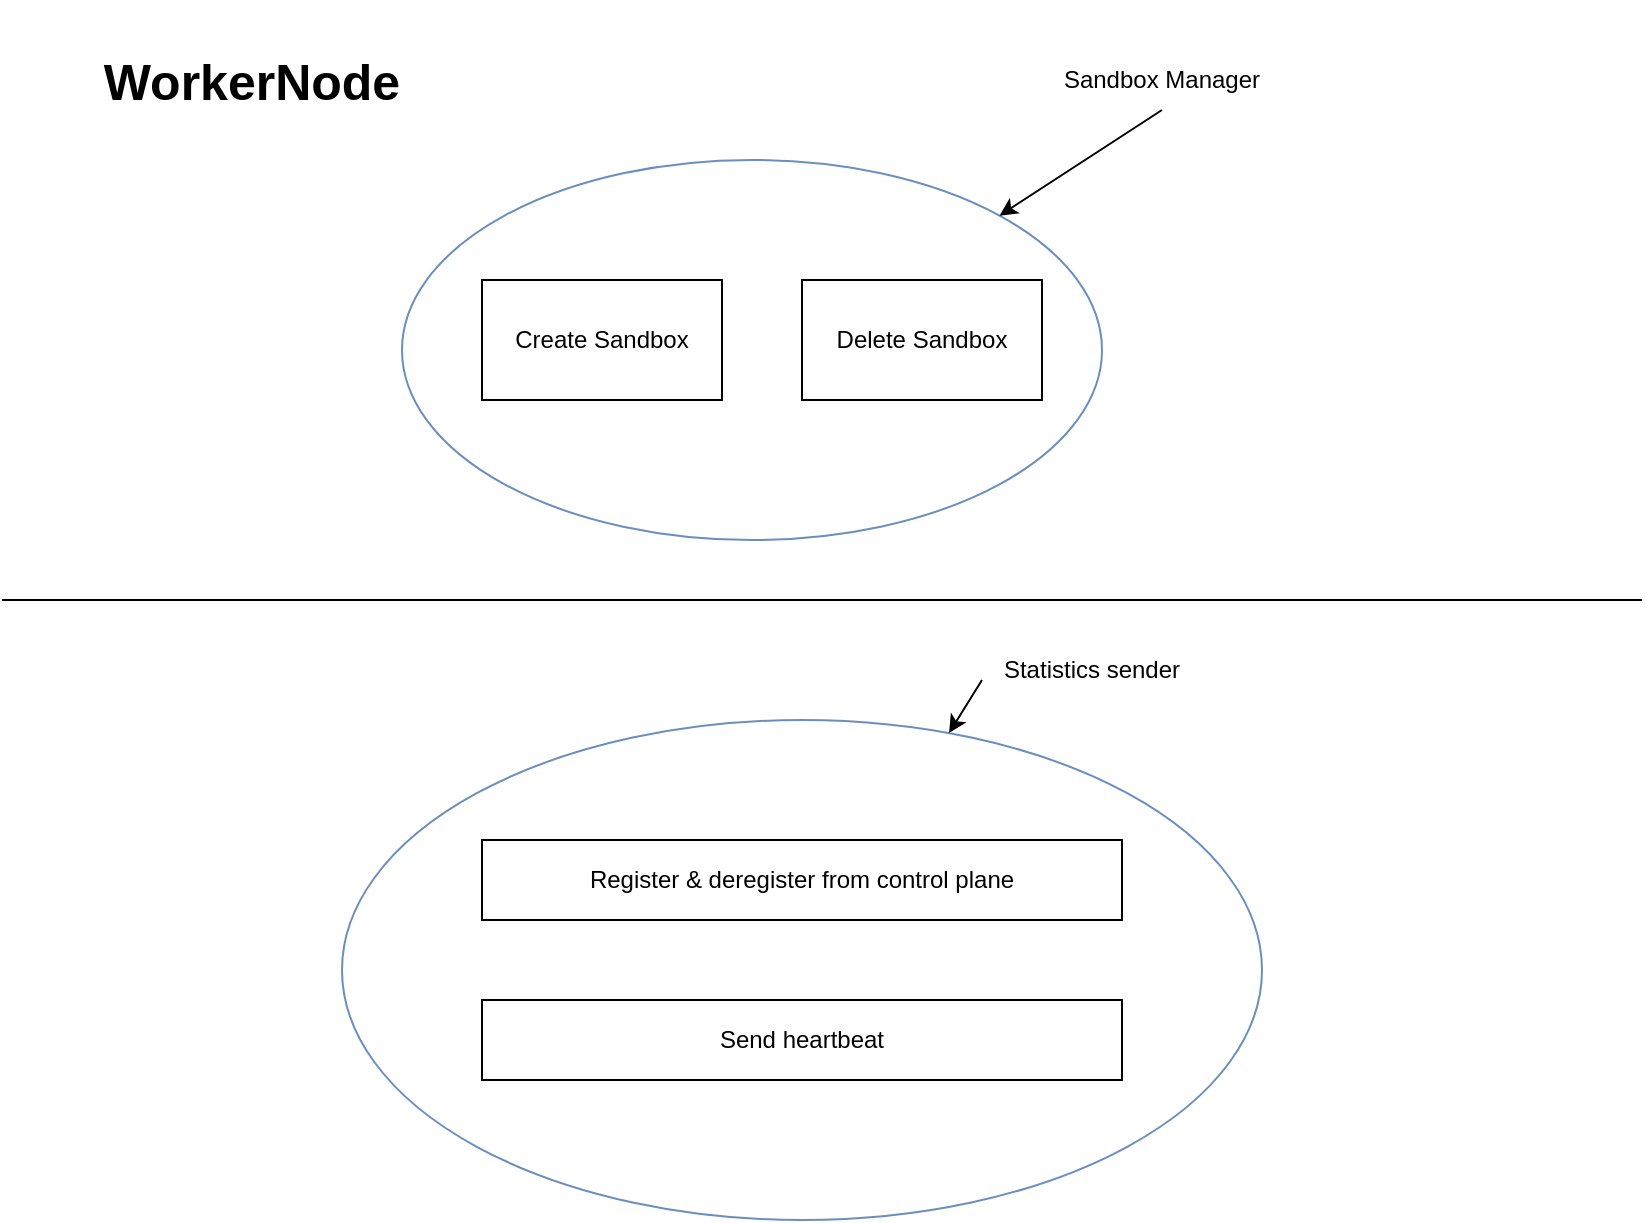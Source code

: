 <mxfile version="21.6.6" type="device" pages="5">
  <diagram name="WorkerNode" id="hOtEskjacU25Gmp-y13C">
    <mxGraphModel dx="1728" dy="960" grid="1" gridSize="10" guides="1" tooltips="1" connect="1" arrows="1" fold="1" page="1" pageScale="1" pageWidth="827" pageHeight="1169" math="0" shadow="0">
      <root>
        <mxCell id="0" />
        <mxCell id="1" parent="0" />
        <mxCell id="bLQYXgOYp-PBegCkJBeu-1" value="&lt;div style=&quot;font-size: 25px;&quot;&gt;&lt;font style=&quot;font-size: 25px;&quot;&gt;&lt;b&gt;WorkerNode&lt;/b&gt;&lt;/font&gt;&lt;/div&gt;" style="text;html=1;strokeColor=none;fillColor=none;align=center;verticalAlign=middle;whiteSpace=wrap;rounded=0;" parent="1" vertex="1">
          <mxGeometry x="30" y="20" width="190" height="80" as="geometry" />
        </mxCell>
        <mxCell id="bLQYXgOYp-PBegCkJBeu-2" value="Create Sandbox" style="rounded=0;whiteSpace=wrap;html=1;" parent="1" vertex="1">
          <mxGeometry x="240" y="160" width="120" height="60" as="geometry" />
        </mxCell>
        <mxCell id="bLQYXgOYp-PBegCkJBeu-3" value="&lt;div&gt;Delete Sandbox&lt;/div&gt;" style="rounded=0;whiteSpace=wrap;html=1;" parent="1" vertex="1">
          <mxGeometry x="400" y="160" width="120" height="60" as="geometry" />
        </mxCell>
        <mxCell id="bLQYXgOYp-PBegCkJBeu-5" value="" style="ellipse;whiteSpace=wrap;html=1;fillColor=none;strokeColor=#6c8ebf;" parent="1" vertex="1">
          <mxGeometry x="200" y="100" width="350" height="190" as="geometry" />
        </mxCell>
        <mxCell id="bLQYXgOYp-PBegCkJBeu-7" value="Sandbox Manager" style="text;html=1;strokeColor=none;fillColor=none;align=center;verticalAlign=middle;whiteSpace=wrap;rounded=0;" parent="1" vertex="1">
          <mxGeometry x="490" y="45" width="180" height="30" as="geometry" />
        </mxCell>
        <mxCell id="bLQYXgOYp-PBegCkJBeu-8" value="Register &amp;amp; deregister from control plane" style="rounded=0;whiteSpace=wrap;html=1;" parent="1" vertex="1">
          <mxGeometry x="240" y="440" width="320" height="40" as="geometry" />
        </mxCell>
        <mxCell id="bLQYXgOYp-PBegCkJBeu-9" value="Send heartbeat" style="rounded=0;whiteSpace=wrap;html=1;" parent="1" vertex="1">
          <mxGeometry x="240" y="520" width="320" height="40" as="geometry" />
        </mxCell>
        <mxCell id="bLQYXgOYp-PBegCkJBeu-10" value="" style="ellipse;whiteSpace=wrap;html=1;strokeColor=#6c8ebf;fillColor=none;gradientColor=none;" parent="1" vertex="1">
          <mxGeometry x="170" y="380" width="460" height="250" as="geometry" />
        </mxCell>
        <mxCell id="bLQYXgOYp-PBegCkJBeu-11" value="" style="endArrow=classic;html=1;rounded=0;" parent="1" target="bLQYXgOYp-PBegCkJBeu-10" edge="1">
          <mxGeometry width="50" height="50" relative="1" as="geometry">
            <mxPoint x="490" y="360" as="sourcePoint" />
            <mxPoint x="520" y="330" as="targetPoint" />
          </mxGeometry>
        </mxCell>
        <mxCell id="bLQYXgOYp-PBegCkJBeu-13" value="Statistics sender" style="text;html=1;strokeColor=none;fillColor=none;align=center;verticalAlign=middle;whiteSpace=wrap;rounded=0;" parent="1" vertex="1">
          <mxGeometry x="400" y="340" width="290" height="30" as="geometry" />
        </mxCell>
        <mxCell id="bLQYXgOYp-PBegCkJBeu-14" value="" style="endArrow=none;html=1;rounded=0;" parent="1" edge="1">
          <mxGeometry width="50" height="50" relative="1" as="geometry">
            <mxPoint y="320" as="sourcePoint" />
            <mxPoint x="820" y="320" as="targetPoint" />
          </mxGeometry>
        </mxCell>
        <mxCell id="auvDH3K2jWbvEP3YvkTw-2" value="" style="endArrow=classic;html=1;rounded=0;exitX=0.5;exitY=1;exitDx=0;exitDy=0;entryX=1;entryY=0;entryDx=0;entryDy=0;" edge="1" parent="1" source="bLQYXgOYp-PBegCkJBeu-7" target="bLQYXgOYp-PBegCkJBeu-5">
          <mxGeometry width="50" height="50" relative="1" as="geometry">
            <mxPoint x="620" y="220" as="sourcePoint" />
            <mxPoint x="670" y="170" as="targetPoint" />
          </mxGeometry>
        </mxCell>
      </root>
    </mxGraphModel>
  </diagram>
  <diagram id="kEuVsCn2cPKiaRDfqeCg" name="Dataplane">
    <mxGraphModel dx="2555" dy="960" grid="1" gridSize="10" guides="1" tooltips="1" connect="1" arrows="1" fold="1" page="1" pageScale="1" pageWidth="827" pageHeight="1169" math="0" shadow="0">
      <root>
        <mxCell id="0" />
        <mxCell id="1" parent="0" />
        <mxCell id="hC72rucYeZtQ6rXfPL_P-1" value="&lt;div style=&quot;font-size: 25px;&quot;&gt;&lt;font style=&quot;font-size: 25px;&quot;&gt;&lt;b&gt;Dataplane&lt;/b&gt;&lt;/font&gt;&lt;/div&gt;" style="text;html=1;strokeColor=none;fillColor=none;align=center;verticalAlign=middle;whiteSpace=wrap;rounded=0;" parent="1" vertex="1">
          <mxGeometry x="-810" y="20" width="190" height="80" as="geometry" />
        </mxCell>
        <mxCell id="hC72rucYeZtQ6rXfPL_P-2" value="invocation handler" style="rounded=0;whiteSpace=wrap;html=1;" parent="1" vertex="1">
          <mxGeometry x="-480" y="280" width="440" height="80" as="geometry" />
        </mxCell>
        <mxCell id="hC72rucYeZtQ6rXfPL_P-3" value="Deployement manager" style="rounded=0;whiteSpace=wrap;html=1;" parent="1" vertex="1">
          <mxGeometry x="-800" y="280" width="240" height="80" as="geometry" />
        </mxCell>
        <mxCell id="EO_XfJPsS28l_vu1Uft2-13" value="" style="edgeStyle=orthogonalEdgeStyle;rounded=0;orthogonalLoop=1;jettySize=auto;html=1;" parent="1" source="EO_XfJPsS28l_vu1Uft2-9" target="EO_XfJPsS28l_vu1Uft2-10" edge="1">
          <mxGeometry relative="1" as="geometry" />
        </mxCell>
        <mxCell id="EO_XfJPsS28l_vu1Uft2-9" value="GetDeployements" style="rounded=0;whiteSpace=wrap;html=1;" parent="1" vertex="1">
          <mxGeometry x="-480" y="400" width="120" height="40" as="geometry" />
        </mxCell>
        <mxCell id="EO_XfJPsS28l_vu1Uft2-10" value="TryWarmStart" style="rounded=0;whiteSpace=wrap;html=1;" parent="1" vertex="1">
          <mxGeometry x="-317" y="400" width="120" height="40" as="geometry" />
        </mxCell>
        <mxCell id="EO_XfJPsS28l_vu1Uft2-11" value="LoadBalancing" style="rounded=0;whiteSpace=wrap;html=1;" parent="1" vertex="1">
          <mxGeometry x="-160" y="400" width="120" height="40" as="geometry" />
        </mxCell>
        <mxCell id="EO_XfJPsS28l_vu1Uft2-16" value="" style="endArrow=classic;html=1;rounded=0;exitX=0.5;exitY=1;exitDx=0;exitDy=0;entryX=0.25;entryY=0;entryDx=0;entryDy=0;" parent="1" source="EO_XfJPsS28l_vu1Uft2-21" target="EO_XfJPsS28l_vu1Uft2-19" edge="1">
          <mxGeometry width="50" height="50" relative="1" as="geometry">
            <mxPoint x="-690" y="370" as="sourcePoint" />
            <mxPoint x="-720" y="480" as="targetPoint" />
          </mxGeometry>
        </mxCell>
        <mxCell id="EO_XfJPsS28l_vu1Uft2-17" value="" style="endArrow=classic;html=1;rounded=0;entryX=0.75;entryY=0;entryDx=0;entryDy=0;exitX=0.5;exitY=1;exitDx=0;exitDy=0;" parent="1" target="EO_XfJPsS28l_vu1Uft2-19" edge="1" source="EO_XfJPsS28l_vu1Uft2-20">
          <mxGeometry width="50" height="50" relative="1" as="geometry">
            <mxPoint x="-260" y="390" as="sourcePoint" />
            <mxPoint x="-640" y="480" as="targetPoint" />
          </mxGeometry>
        </mxCell>
        <mxCell id="EO_XfJPsS28l_vu1Uft2-19" value="Deployements" style="rounded=1;whiteSpace=wrap;html=1;" parent="1" vertex="1">
          <mxGeometry x="-750" y="570" width="303" height="60" as="geometry" />
        </mxCell>
        <mxCell id="EO_XfJPsS28l_vu1Uft2-22" value="&lt;div&gt;&lt;span style=&quot;background-color: rgb(115, 210, 22);&quot;&gt;Autoscaler&lt;/span&gt;&lt;/div&gt;&lt;div&gt;&lt;span style=&quot;background-color: rgb(115, 210, 22);&quot;&gt;lock&lt;br&gt;&lt;/span&gt;&lt;/div&gt;" style="text;html=1;strokeColor=none;fillColor=none;align=center;verticalAlign=middle;whiteSpace=wrap;rounded=0;" parent="1" vertex="1">
          <mxGeometry x="-330" y="500" width="60" height="30" as="geometry" />
        </mxCell>
        <mxCell id="EO_XfJPsS28l_vu1Uft2-23" value="" style="endArrow=classic;html=1;rounded=0;exitX=0.5;exitY=1;exitDx=0;exitDy=0;entryX=0.5;entryY=0;entryDx=0;entryDy=0;" parent="1" source="EO_XfJPsS28l_vu1Uft2-10" target="EO_XfJPsS28l_vu1Uft2-22" edge="1">
          <mxGeometry width="50" height="50" relative="1" as="geometry">
            <mxPoint x="-50" y="490" as="sourcePoint" />
            <mxPoint y="440" as="targetPoint" />
          </mxGeometry>
        </mxCell>
        <mxCell id="EO_XfJPsS28l_vu1Uft2-24" value="" style="endArrow=classic;html=1;rounded=0;exitX=0.5;exitY=1;exitDx=0;exitDy=0;entryX=0.5;entryY=0;entryDx=0;entryDy=0;" parent="1" source="EO_XfJPsS28l_vu1Uft2-11" edge="1" target="EO_XfJPsS28l_vu1Uft2-25">
          <mxGeometry width="50" height="50" relative="1" as="geometry">
            <mxPoint x="150" y="520" as="sourcePoint" />
            <mxPoint x="120" y="500" as="targetPoint" />
          </mxGeometry>
        </mxCell>
        <mxCell id="EO_XfJPsS28l_vu1Uft2-25" value="Loadbalancing metadata (atomic operations)" style="text;html=1;strokeColor=none;fillColor=none;align=center;verticalAlign=middle;whiteSpace=wrap;rounded=0;" parent="1" vertex="1">
          <mxGeometry x="-230" y="520" width="220" height="30" as="geometry" />
        </mxCell>
        <mxCell id="HQu9sVfGSJuP-hxCgcM3-1" value="data plane api" style="rounded=0;whiteSpace=wrap;html=1;" parent="1" vertex="1">
          <mxGeometry x="-800" y="160" width="240" height="80" as="geometry" />
        </mxCell>
        <mxCell id="HQu9sVfGSJuP-hxCgcM3-2" value="" style="endArrow=classic;html=1;rounded=0;entryX=0.5;entryY=0;entryDx=0;entryDy=0;exitX=0.5;exitY=1;exitDx=0;exitDy=0;" parent="1" source="HQu9sVfGSJuP-hxCgcM3-1" target="hC72rucYeZtQ6rXfPL_P-3" edge="1">
          <mxGeometry width="50" height="50" relative="1" as="geometry">
            <mxPoint x="-490" y="140" as="sourcePoint" />
            <mxPoint x="-440" y="90" as="targetPoint" />
          </mxGeometry>
        </mxCell>
        <mxCell id="vmF4FLGQviL7SvWXdkiU-1" value="" style="endArrow=classic;html=1;rounded=0;exitX=1;exitY=0.5;exitDx=0;exitDy=0;entryX=0;entryY=0.5;entryDx=0;entryDy=0;" edge="1" parent="1" source="EO_XfJPsS28l_vu1Uft2-10" target="EO_XfJPsS28l_vu1Uft2-11">
          <mxGeometry width="50" height="50" relative="1" as="geometry">
            <mxPoint x="-650" y="570" as="sourcePoint" />
            <mxPoint x="-600" y="520" as="targetPoint" />
          </mxGeometry>
        </mxCell>
        <mxCell id="vmF4FLGQviL7SvWXdkiU-2" value="" style="endArrow=classic;html=1;rounded=0;exitX=0.5;exitY=1;exitDx=0;exitDy=0;entryX=0.5;entryY=0;entryDx=0;entryDy=0;" edge="1" parent="1" source="hC72rucYeZtQ6rXfPL_P-3" target="EO_XfJPsS28l_vu1Uft2-21">
          <mxGeometry width="50" height="50" relative="1" as="geometry">
            <mxPoint x="-680" y="360" as="sourcePoint" />
            <mxPoint x="-707" y="560" as="targetPoint" />
          </mxGeometry>
        </mxCell>
        <mxCell id="EO_XfJPsS28l_vu1Uft2-21" value="Lock" style="text;html=1;strokeColor=none;fillColor=none;align=center;verticalAlign=middle;whiteSpace=wrap;rounded=0;" parent="1" vertex="1">
          <mxGeometry x="-783" y="430" width="190" height="30" as="geometry" />
        </mxCell>
        <mxCell id="vmF4FLGQviL7SvWXdkiU-3" value="" style="endArrow=classic;html=1;rounded=0;entryX=0.75;entryY=0;entryDx=0;entryDy=0;exitX=0.5;exitY=1;exitDx=0;exitDy=0;" edge="1" parent="1" source="EO_XfJPsS28l_vu1Uft2-9" target="EO_XfJPsS28l_vu1Uft2-20">
          <mxGeometry width="50" height="50" relative="1" as="geometry">
            <mxPoint x="-420" y="440" as="sourcePoint" />
            <mxPoint x="-556" y="560" as="targetPoint" />
          </mxGeometry>
        </mxCell>
        <mxCell id="EO_XfJPsS28l_vu1Uft2-20" value="RLock" style="text;html=1;strokeColor=none;fillColor=none;align=center;verticalAlign=middle;whiteSpace=wrap;rounded=0;" parent="1" vertex="1">
          <mxGeometry x="-530" y="480" width="60" height="30" as="geometry" />
        </mxCell>
      </root>
    </mxGraphModel>
  </diagram>
  <diagram id="ChdK6pAuYx149r6sMN1J" name="High level">
    <mxGraphModel dx="2074" dy="1152" grid="1" gridSize="10" guides="1" tooltips="1" connect="1" arrows="1" fold="1" page="1" pageScale="1" pageWidth="827" pageHeight="1169" math="0" shadow="0">
      <root>
        <mxCell id="0" />
        <mxCell id="1" parent="0" />
        <mxCell id="-aZrOWbSxA4OgMvPQlEX-1" value="Control plane" style="rounded=0;whiteSpace=wrap;html=1;" parent="1" vertex="1">
          <mxGeometry x="80" y="410" width="640" height="190" as="geometry" />
        </mxCell>
        <mxCell id="-aZrOWbSxA4OgMvPQlEX-2" value="Sandbox manager" style="rounded=0;whiteSpace=wrap;html=1;" parent="1" vertex="1">
          <mxGeometry x="80" y="720" width="240" height="120" as="geometry" />
        </mxCell>
        <mxCell id="-aZrOWbSxA4OgMvPQlEX-3" value="Deployement manager" style="rounded=0;whiteSpace=wrap;html=1;" parent="1" vertex="1">
          <mxGeometry x="400" y="720" width="320" height="120" as="geometry" />
        </mxCell>
        <mxCell id="23lti-6Q2l-i_oXCH3nt-1" value="Metrics sender" style="rounded=0;whiteSpace=wrap;html=1;" parent="1" vertex="1">
          <mxGeometry x="40" y="160" width="280" height="160" as="geometry" />
        </mxCell>
        <mxCell id="MynsjV701pgy2_zWcqJs-1" value="" style="endArrow=classic;html=1;rounded=0;entryX=0.359;entryY=0;entryDx=0;entryDy=0;entryPerimeter=0;exitX=0.5;exitY=1;exitDx=0;exitDy=0;" parent="1" source="MynsjV701pgy2_zWcqJs-2" target="-aZrOWbSxA4OgMvPQlEX-1" edge="1">
          <mxGeometry width="50" height="50" relative="1" as="geometry">
            <mxPoint x="220" y="270" as="sourcePoint" />
            <mxPoint x="270" y="230" as="targetPoint" />
          </mxGeometry>
        </mxCell>
        <mxCell id="MynsjV701pgy2_zWcqJs-3" value="" style="endArrow=classic;html=1;rounded=0;exitX=0.5;exitY=1;exitDx=0;exitDy=0;entryX=0.483;entryY=-0.05;entryDx=0;entryDy=0;entryPerimeter=0;" parent="1" source="MynsjV701pgy2_zWcqJs-4" target="-aZrOWbSxA4OgMvPQlEX-2" edge="1">
          <mxGeometry width="50" height="50" relative="1" as="geometry">
            <mxPoint x="310" y="690" as="sourcePoint" />
            <mxPoint x="360" y="640" as="targetPoint" />
          </mxGeometry>
        </mxCell>
        <mxCell id="MynsjV701pgy2_zWcqJs-5" value="" style="endArrow=classic;html=1;rounded=0;exitX=0.298;exitY=1.005;exitDx=0;exitDy=0;exitPerimeter=0;entryX=0.665;entryY=0.056;entryDx=0;entryDy=0;entryPerimeter=0;" parent="1" source="-aZrOWbSxA4OgMvPQlEX-1" target="MynsjV701pgy2_zWcqJs-4" edge="1">
          <mxGeometry width="50" height="50" relative="1" as="geometry">
            <mxPoint x="271" y="601" as="sourcePoint" />
            <mxPoint x="196" y="714" as="targetPoint" />
          </mxGeometry>
        </mxCell>
        <mxCell id="MynsjV701pgy2_zWcqJs-4" value="Create / delete sanboxes" style="text;html=1;strokeColor=none;fillColor=none;align=center;verticalAlign=middle;whiteSpace=wrap;rounded=0;" parent="1" vertex="1">
          <mxGeometry x="90" y="660" width="250" height="30" as="geometry" />
        </mxCell>
        <mxCell id="MynsjV701pgy2_zWcqJs-6" value="" style="endArrow=classic;html=1;rounded=0;entryX=0.359;entryY=0;entryDx=0;entryDy=0;entryPerimeter=0;exitX=0.5;exitY=1;exitDx=0;exitDy=0;" parent="1" source="23lti-6Q2l-i_oXCH3nt-1" target="MynsjV701pgy2_zWcqJs-2" edge="1">
          <mxGeometry width="50" height="50" relative="1" as="geometry">
            <mxPoint x="220" y="280" as="sourcePoint" />
            <mxPoint x="310" y="410" as="targetPoint" />
          </mxGeometry>
        </mxCell>
        <mxCell id="MynsjV701pgy2_zWcqJs-2" value="Send metrics to autoscaler" style="text;html=1;strokeColor=none;fillColor=none;align=center;verticalAlign=middle;whiteSpace=wrap;rounded=0;" parent="1" vertex="1">
          <mxGeometry x="130" y="350" width="170" height="30" as="geometry" />
        </mxCell>
        <mxCell id="MynsjV701pgy2_zWcqJs-8" value="" style="endArrow=classic;html=1;rounded=0;exitX=0.5;exitY=1;exitDx=0;exitDy=0;entryX=0.5;entryY=0;entryDx=0;entryDy=0;" parent="1" source="MynsjV701pgy2_zWcqJs-7" edge="1">
          <mxGeometry width="50" height="50" relative="1" as="geometry">
            <mxPoint x="556.16" y="600.95" as="sourcePoint" />
            <mxPoint x="563.84" y="720" as="targetPoint" />
          </mxGeometry>
        </mxCell>
        <mxCell id="MynsjV701pgy2_zWcqJs-9" value="" style="endArrow=classic;html=1;rounded=0;exitX=0.738;exitY=1.005;exitDx=0;exitDy=0;exitPerimeter=0;entryX=0.5;entryY=0;entryDx=0;entryDy=0;" parent="1" target="MynsjV701pgy2_zWcqJs-7" edge="1">
          <mxGeometry width="50" height="50" relative="1" as="geometry">
            <mxPoint x="556.16" y="600.95" as="sourcePoint" />
            <mxPoint x="563.84" y="720" as="targetPoint" />
          </mxGeometry>
        </mxCell>
        <mxCell id="MynsjV701pgy2_zWcqJs-7" value="Update endpoints" style="text;html=1;strokeColor=none;fillColor=none;align=center;verticalAlign=middle;whiteSpace=wrap;rounded=0;" parent="1" vertex="1">
          <mxGeometry x="470" y="640" width="180" height="30" as="geometry" />
        </mxCell>
        <mxCell id="MynsjV701pgy2_zWcqJs-10" value="Node heartbeats" style="rounded=0;whiteSpace=wrap;html=1;" parent="1" vertex="1">
          <mxGeometry x="400" y="120" width="320" height="160" as="geometry" />
        </mxCell>
        <mxCell id="MynsjV701pgy2_zWcqJs-11" value="" style="endArrow=classic;html=1;rounded=0;exitX=0.5;exitY=1;exitDx=0;exitDy=0;entryX=0.75;entryY=0;entryDx=0;entryDy=0;" parent="1" source="MynsjV701pgy2_zWcqJs-12" target="-aZrOWbSxA4OgMvPQlEX-1" edge="1">
          <mxGeometry width="50" height="50" relative="1" as="geometry">
            <mxPoint x="530" y="350" as="sourcePoint" />
            <mxPoint x="580" y="300" as="targetPoint" />
          </mxGeometry>
        </mxCell>
        <mxCell id="MynsjV701pgy2_zWcqJs-13" value="" style="endArrow=classic;html=1;rounded=0;exitX=0.5;exitY=1;exitDx=0;exitDy=0;entryX=0.5;entryY=0;entryDx=0;entryDy=0;" parent="1" source="MynsjV701pgy2_zWcqJs-10" target="MynsjV701pgy2_zWcqJs-12" edge="1">
          <mxGeometry width="50" height="50" relative="1" as="geometry">
            <mxPoint x="560" y="280" as="sourcePoint" />
            <mxPoint x="560" y="410" as="targetPoint" />
          </mxGeometry>
        </mxCell>
        <mxCell id="MynsjV701pgy2_zWcqJs-12" value="Send current state of the workers" style="text;html=1;strokeColor=none;fillColor=none;align=center;verticalAlign=middle;whiteSpace=wrap;rounded=0;" parent="1" vertex="1">
          <mxGeometry x="430" y="320" width="300" height="30" as="geometry" />
        </mxCell>
        <mxCell id="MynsjV701pgy2_zWcqJs-14" value="&lt;b&gt;&lt;font style=&quot;font-size: 25px;&quot;&gt;High level overview&lt;br&gt;&lt;/font&gt;&lt;/b&gt;" style="text;html=1;strokeColor=none;fillColor=none;align=center;verticalAlign=middle;whiteSpace=wrap;rounded=0;" parent="1" vertex="1">
          <mxGeometry x="250" y="50" width="540" height="30" as="geometry" />
        </mxCell>
        <mxCell id="g9HeTelwMmmKcaWrawnO-1" value="Invocations" style="rounded=0;whiteSpace=wrap;html=1;" parent="1" vertex="1">
          <mxGeometry x="40" y="40" width="200" height="80" as="geometry" />
        </mxCell>
        <mxCell id="g9HeTelwMmmKcaWrawnO-2" value="" style="endArrow=classic;html=1;rounded=0;exitX=0.5;exitY=1;exitDx=0;exitDy=0;entryX=0.5;entryY=0;entryDx=0;entryDy=0;" parent="1" source="g9HeTelwMmmKcaWrawnO-1" target="23lti-6Q2l-i_oXCH3nt-1" edge="1">
          <mxGeometry width="50" height="50" relative="1" as="geometry">
            <mxPoint x="210" y="230" as="sourcePoint" />
            <mxPoint x="260" y="180" as="targetPoint" />
          </mxGeometry>
        </mxCell>
      </root>
    </mxGraphModel>
  </diagram>
  <diagram id="ocC1vftzScWtnXiyj32g" name="Control plane">
    <mxGraphModel dx="2440" dy="1355" grid="1" gridSize="10" guides="1" tooltips="1" connect="1" arrows="1" fold="1" page="1" pageScale="1" pageWidth="827" pageHeight="1169" math="0" shadow="0">
      <root>
        <mxCell id="0" />
        <mxCell id="1" parent="0" />
        <mxCell id="dSYGXadNcElHgzgRqdPm-1" value="&lt;b style=&quot;font-size: 25px;&quot;&gt;Control plane API - view locks &amp;amp; persistence&lt;br&gt;&lt;/b&gt;" style="text;html=1;strokeColor=none;fillColor=none;align=center;verticalAlign=middle;whiteSpace=wrap;rounded=0;" parent="1" vertex="1">
          <mxGeometry x="270" y="10" width="550" height="80" as="geometry" />
        </mxCell>
        <mxCell id="dSYGXadNcElHgzgRqdPm-3" value="Check old nodes" style="rounded=0;whiteSpace=wrap;html=1;" parent="1" vertex="1">
          <mxGeometry x="353.5" y="160" width="120" height="80" as="geometry" />
        </mxCell>
        <mxCell id="dSYGXadNcElHgzgRqdPm-4" value="Node info storage" style="text;html=1;strokeColor=none;fillColor=none;align=center;verticalAlign=middle;whiteSpace=wrap;rounded=0;" parent="1" vertex="1">
          <mxGeometry x="290" y="570" width="100" height="30" as="geometry" />
        </mxCell>
        <mxCell id="dSYGXadNcElHgzgRqdPm-5" value="" style="endArrow=classic;html=1;rounded=0;exitX=0.5;exitY=1;exitDx=0;exitDy=0;entryX=0.853;entryY=-0.139;entryDx=0;entryDy=0;entryPerimeter=0;" parent="1" source="dSYGXadNcElHgzgRqdPm-3" target="dSYGXadNcElHgzgRqdPm-4" edge="1">
          <mxGeometry width="50" height="50" relative="1" as="geometry">
            <mxPoint x="215" y="630" as="sourcePoint" />
            <mxPoint x="265" y="580" as="targetPoint" />
          </mxGeometry>
        </mxCell>
        <mxCell id="8Tyf9sHWA1juJZAN9fx_-1" value="Metrics recieve (from dataplane)" style="rounded=0;whiteSpace=wrap;html=1;" parent="1" vertex="1">
          <mxGeometry x="520" y="960" width="240" height="60" as="geometry" />
        </mxCell>
        <mxCell id="8Tyf9sHWA1juJZAN9fx_-3" value="&lt;div&gt;&lt;span style=&quot;background-color: rgb(0, 255, 0);&quot;&gt;PF state controller&lt;/span&gt;&lt;/div&gt;" style="text;html=1;strokeColor=none;fillColor=none;align=center;verticalAlign=middle;whiteSpace=wrap;rounded=0;" parent="1" vertex="1">
          <mxGeometry x="520" y="1060" width="240" height="60" as="geometry" />
        </mxCell>
        <mxCell id="8Tyf9sHWA1juJZAN9fx_-4" value="" style="endArrow=classic;html=1;rounded=0;exitX=0.5;exitY=1;exitDx=0;exitDy=0;entryX=0.5;entryY=0;entryDx=0;entryDy=0;" parent="1" source="8Tyf9sHWA1juJZAN9fx_-1" target="8Tyf9sHWA1juJZAN9fx_-3" edge="1">
          <mxGeometry width="50" height="50" relative="1" as="geometry">
            <mxPoint x="74" y="1030" as="sourcePoint" />
            <mxPoint x="124" y="980" as="targetPoint" />
          </mxGeometry>
        </mxCell>
        <mxCell id="8Tyf9sHWA1juJZAN9fx_-5" value="Register and deregister Node" style="rounded=0;whiteSpace=wrap;html=1;" parent="1" vertex="1">
          <mxGeometry x="40" y="160" width="120" height="80" as="geometry" />
        </mxCell>
        <mxCell id="8Tyf9sHWA1juJZAN9fx_-6" value="" style="endArrow=classic;html=1;rounded=0;exitX=0.5;exitY=1;exitDx=0;exitDy=0;entryX=0.162;entryY=-0.028;entryDx=0;entryDy=0;entryPerimeter=0;" parent="1" source="8Tyf9sHWA1juJZAN9fx_-5" target="dSYGXadNcElHgzgRqdPm-4" edge="1">
          <mxGeometry width="50" height="50" relative="1" as="geometry">
            <mxPoint x="145" y="530" as="sourcePoint" />
            <mxPoint x="14" y="710" as="targetPoint" />
          </mxGeometry>
        </mxCell>
        <mxCell id="8Tyf9sHWA1juJZAN9fx_-9" value="" style="endArrow=classic;html=1;rounded=0;entryX=0.5;entryY=1;entryDx=0;entryDy=0;exitX=0.5;exitY=0;exitDx=0;exitDy=0;" parent="1" source="8Tyf9sHWA1juJZAN9fx_-5" target="TGmz_E7gKx9P3Hb74EDN-4" edge="1">
          <mxGeometry width="50" height="50" relative="1" as="geometry">
            <mxPoint x="-40" y="440" as="sourcePoint" />
            <mxPoint x="280" y="200" as="targetPoint" />
          </mxGeometry>
        </mxCell>
        <mxCell id="8Tyf9sHWA1juJZAN9fx_-11" value="WorkerEndpoint" style="text;html=1;strokeColor=none;fillColor=none;align=center;verticalAlign=middle;whiteSpace=wrap;rounded=0;" parent="1" vertex="1">
          <mxGeometry x="54" y="570" width="140" height="30" as="geometry" />
        </mxCell>
        <mxCell id="8Tyf9sHWA1juJZAN9fx_-12" value="" style="endArrow=classic;html=1;rounded=0;exitX=0.5;exitY=1;exitDx=0;exitDy=0;entryX=0.5;entryY=0;entryDx=0;entryDy=0;" parent="1" source="8Tyf9sHWA1juJZAN9fx_-5" target="8Tyf9sHWA1juJZAN9fx_-11" edge="1">
          <mxGeometry width="50" height="50" relative="1" as="geometry">
            <mxPoint x="-180" y="570" as="sourcePoint" />
            <mxPoint x="-130" y="520" as="targetPoint" />
          </mxGeometry>
        </mxCell>
        <mxCell id="8Tyf9sHWA1juJZAN9fx_-13" value="Heartbeat" style="rounded=0;whiteSpace=wrap;html=1;" parent="1" vertex="1">
          <mxGeometry x="194" y="160" width="120" height="80" as="geometry" />
        </mxCell>
        <mxCell id="8Tyf9sHWA1juJZAN9fx_-14" value="" style="endArrow=classic;html=1;rounded=0;exitX=0.5;exitY=1;exitDx=0;exitDy=0;entryX=0.471;entryY=-0.139;entryDx=0;entryDy=0;entryPerimeter=0;" parent="1" source="8Tyf9sHWA1juJZAN9fx_-13" target="dSYGXadNcElHgzgRqdPm-4" edge="1">
          <mxGeometry width="50" height="50" relative="1" as="geometry">
            <mxPoint x="380" y="520" as="sourcePoint" />
            <mxPoint x="14" y="710" as="targetPoint" />
          </mxGeometry>
        </mxCell>
        <mxCell id="8Tyf9sHWA1juJZAN9fx_-16" value="Register service" style="rounded=0;whiteSpace=wrap;html=1;" parent="1" vertex="1">
          <mxGeometry x="520" y="160" width="120" height="80" as="geometry" />
        </mxCell>
        <mxCell id="8Tyf9sHWA1juJZAN9fx_-17" value="&lt;span style=&quot;background-color: rgb(245, 121, 0);&quot;&gt;Service info lock&lt;/span&gt;" style="text;html=1;strokeColor=none;fillColor=none;align=center;verticalAlign=middle;whiteSpace=wrap;rounded=0;" parent="1" vertex="1">
          <mxGeometry x="515" y="360" width="130" height="30" as="geometry" />
        </mxCell>
        <mxCell id="8Tyf9sHWA1juJZAN9fx_-18" value="" style="endArrow=classic;html=1;rounded=0;exitX=0.5;exitY=1;exitDx=0;exitDy=0;entryX=0.5;entryY=0;entryDx=0;entryDy=0;" parent="1" source="8Tyf9sHWA1juJZAN9fx_-16" target="8Tyf9sHWA1juJZAN9fx_-17" edge="1">
          <mxGeometry width="50" height="50" relative="1" as="geometry">
            <mxPoint x="510" y="610" as="sourcePoint" />
            <mxPoint x="560" y="560" as="targetPoint" />
          </mxGeometry>
        </mxCell>
        <mxCell id="8Tyf9sHWA1juJZAN9fx_-19" value="" style="endArrow=classic;html=1;rounded=0;exitX=0.569;exitY=0.004;exitDx=0;exitDy=0;entryX=1;entryY=0.642;entryDx=0;entryDy=0;entryPerimeter=0;exitPerimeter=0;" parent="1" source="8Tyf9sHWA1juJZAN9fx_-16" target="TGmz_E7gKx9P3Hb74EDN-4" edge="1">
          <mxGeometry width="50" height="50" relative="1" as="geometry">
            <mxPoint x="620" y="380" as="sourcePoint" />
            <mxPoint x="340" y="200" as="targetPoint" />
          </mxGeometry>
        </mxCell>
        <mxCell id="8Tyf9sHWA1juJZAN9fx_-20" value="Register / Deregister dataplane" style="rounded=0;whiteSpace=wrap;html=1;" parent="1" vertex="1">
          <mxGeometry x="680" y="160" width="120" height="80" as="geometry" />
        </mxCell>
        <mxCell id="8Tyf9sHWA1juJZAN9fx_-21" value="" style="endArrow=classic;html=1;rounded=0;exitX=0.5;exitY=0;exitDx=0;exitDy=0;entryX=1;entryY=0.25;entryDx=0;entryDy=0;" parent="1" source="8Tyf9sHWA1juJZAN9fx_-20" target="TGmz_E7gKx9P3Hb74EDN-4" edge="1">
          <mxGeometry width="50" height="50" relative="1" as="geometry">
            <mxPoint x="760.76" y="130.42" as="sourcePoint" />
            <mxPoint x="160.0" y="60.0" as="targetPoint" />
          </mxGeometry>
        </mxCell>
        <mxCell id="dlUR7WI6LV__qx-RABfl-6" value="controller lock" style="text;html=1;strokeColor=none;fillColor=none;align=center;verticalAlign=middle;whiteSpace=wrap;rounded=0;" parent="1" vertex="1">
          <mxGeometry x="650" y="570" width="140" height="30" as="geometry" />
        </mxCell>
        <mxCell id="dlUR7WI6LV__qx-RABfl-8" value="Scaling controller loop (created upon service registration) " style="rounded=0;whiteSpace=wrap;html=1;" parent="1" vertex="1">
          <mxGeometry x="40" y="1060" width="350" height="60" as="geometry" />
        </mxCell>
        <mxCell id="dlUR7WI6LV__qx-RABfl-9" value="" style="endArrow=classic;html=1;rounded=0;exitX=0.938;exitY=0.002;exitDx=0;exitDy=0;exitPerimeter=0;entryX=0.75;entryY=1;entryDx=0;entryDy=0;" parent="1" source="dlUR7WI6LV__qx-RABfl-8" target="dlUR7WI6LV__qx-RABfl-6" edge="1">
          <mxGeometry width="50" height="50" relative="1" as="geometry">
            <mxPoint x="431.88" y="1000" as="sourcePoint" />
            <mxPoint x="760" y="770" as="targetPoint" />
          </mxGeometry>
        </mxCell>
        <mxCell id="dlUR7WI6LV__qx-RABfl-11" value="" style="endArrow=classic;html=1;rounded=0;exitX=0.5;exitY=1;exitDx=0;exitDy=0;entryX=0.5;entryY=0;entryDx=0;entryDy=0;" parent="1" source="8Tyf9sHWA1juJZAN9fx_-20" target="dlUR7WI6LV__qx-RABfl-6" edge="1">
          <mxGeometry width="50" height="50" relative="1" as="geometry">
            <mxPoint x="870" y="510" as="sourcePoint" />
            <mxPoint x="728" y="594.68" as="targetPoint" />
          </mxGeometry>
        </mxCell>
        <mxCell id="dlUR7WI6LV__qx-RABfl-13" value="Upscaling" style="rounded=0;whiteSpace=wrap;html=1;" parent="1" vertex="1">
          <mxGeometry x="194" y="1000" width="120" height="60" as="geometry" />
        </mxCell>
        <mxCell id="dlUR7WI6LV__qx-RABfl-14" value="Down scaling" style="rounded=0;whiteSpace=wrap;html=1;" parent="1" vertex="1">
          <mxGeometry x="40" y="1000" width="120" height="60" as="geometry" />
        </mxCell>
        <mxCell id="dlUR7WI6LV__qx-RABfl-17" value="" style="endArrow=classic;html=1;rounded=0;exitX=0.5;exitY=0;exitDx=0;exitDy=0;entryX=0.25;entryY=1;entryDx=0;entryDy=0;" parent="1" source="dlUR7WI6LV__qx-RABfl-14" target="dlUR7WI6LV__qx-RABfl-6" edge="1">
          <mxGeometry width="50" height="50" relative="1" as="geometry">
            <mxPoint x="290" y="940" as="sourcePoint" />
            <mxPoint x="340" y="890" as="targetPoint" />
          </mxGeometry>
        </mxCell>
        <mxCell id="dlUR7WI6LV__qx-RABfl-18" value="" style="endArrow=classic;html=1;rounded=0;exitX=0.5;exitY=0;exitDx=0;exitDy=0;entryX=0.5;entryY=1;entryDx=0;entryDy=0;" parent="1" source="dlUR7WI6LV__qx-RABfl-13" target="dlUR7WI6LV__qx-RABfl-6" edge="1">
          <mxGeometry width="50" height="50" relative="1" as="geometry">
            <mxPoint x="140" y="890" as="sourcePoint" />
            <mxPoint x="190" y="840" as="targetPoint" />
          </mxGeometry>
        </mxCell>
        <mxCell id="dlUR7WI6LV__qx-RABfl-19" value="" style="endArrow=classic;html=1;rounded=0;exitX=0.5;exitY=0;exitDx=0;exitDy=0;entryX=0.444;entryY=1.056;entryDx=0;entryDy=0;entryPerimeter=0;" parent="1" source="dlUR7WI6LV__qx-RABfl-14" target="8Tyf9sHWA1juJZAN9fx_-11" edge="1">
          <mxGeometry width="50" height="50" relative="1" as="geometry">
            <mxPoint x="10" y="940" as="sourcePoint" />
            <mxPoint x="60" y="890" as="targetPoint" />
          </mxGeometry>
        </mxCell>
        <mxCell id="dlUR7WI6LV__qx-RABfl-20" value="" style="endArrow=classic;html=1;rounded=0;exitX=0.5;exitY=0;exitDx=0;exitDy=0;entryX=0.5;entryY=1;entryDx=0;entryDy=0;" parent="1" source="dlUR7WI6LV__qx-RABfl-13" target="dSYGXadNcElHgzgRqdPm-4" edge="1">
          <mxGeometry width="50" height="50" relative="1" as="geometry">
            <mxPoint x="240" y="780" as="sourcePoint" />
            <mxPoint x="40" y="730" as="targetPoint" />
          </mxGeometry>
        </mxCell>
        <mxCell id="5Poed7Vv48eIozCqImnm-1" value="Actual scale in autoscaler" style="text;html=1;strokeColor=none;fillColor=none;align=center;verticalAlign=middle;whiteSpace=wrap;rounded=0;" vertex="1" parent="1">
          <mxGeometry x="473.5" y="570" width="110" height="30" as="geometry" />
        </mxCell>
        <mxCell id="5Poed7Vv48eIozCqImnm-2" value="" style="endArrow=classic;html=1;rounded=0;exitX=0.5;exitY=1;exitDx=0;exitDy=0;entryX=0.5;entryY=0;entryDx=0;entryDy=0;" edge="1" parent="1" source="dSYGXadNcElHgzgRqdPm-3" target="5Poed7Vv48eIozCqImnm-1">
          <mxGeometry width="50" height="50" relative="1" as="geometry">
            <mxPoint x="320" y="620" as="sourcePoint" />
            <mxPoint x="370" y="570" as="targetPoint" />
          </mxGeometry>
        </mxCell>
        <mxCell id="5Poed7Vv48eIozCqImnm-3" value="" style="endArrow=classic;html=1;rounded=0;exitX=0.5;exitY=0;exitDx=0;exitDy=0;entryX=0.577;entryY=1.028;entryDx=0;entryDy=0;entryPerimeter=0;" edge="1" parent="1" source="dlUR7WI6LV__qx-RABfl-13" target="5Poed7Vv48eIozCqImnm-1">
          <mxGeometry width="50" height="50" relative="1" as="geometry">
            <mxPoint x="360" y="940" as="sourcePoint" />
            <mxPoint x="410" y="890" as="targetPoint" />
          </mxGeometry>
        </mxCell>
        <mxCell id="5Poed7Vv48eIozCqImnm-4" value="" style="endArrow=classic;html=1;rounded=0;exitX=0.5;exitY=0;exitDx=0;exitDy=0;entryX=0.25;entryY=1;entryDx=0;entryDy=0;" edge="1" parent="1" source="dlUR7WI6LV__qx-RABfl-14" target="5Poed7Vv48eIozCqImnm-1">
          <mxGeometry width="50" height="50" relative="1" as="geometry">
            <mxPoint x="-80" y="1050" as="sourcePoint" />
            <mxPoint x="-30" y="1000" as="targetPoint" />
          </mxGeometry>
        </mxCell>
        <mxCell id="TGmz_E7gKx9P3Hb74EDN-1" value="" style="endArrow=classic;html=1;rounded=0;exitX=0.5;exitY=0;exitDx=0;exitDy=0;entryX=1;entryY=1;entryDx=0;entryDy=0;" edge="1" parent="1" source="dSYGXadNcElHgzgRqdPm-3" target="TGmz_E7gKx9P3Hb74EDN-4">
          <mxGeometry width="50" height="50" relative="1" as="geometry">
            <mxPoint x="550" y="470" as="sourcePoint" />
            <mxPoint x="300" y="200" as="targetPoint" />
          </mxGeometry>
        </mxCell>
        <mxCell id="TGmz_E7gKx9P3Hb74EDN-2" value="" style="endArrow=classic;html=1;rounded=0;exitX=0.5;exitY=1;exitDx=0;exitDy=0;entryX=0.75;entryY=0;entryDx=0;entryDy=0;" edge="1" parent="1" source="dSYGXadNcElHgzgRqdPm-3" target="8Tyf9sHWA1juJZAN9fx_-11">
          <mxGeometry width="50" height="50" relative="1" as="geometry">
            <mxPoint y="530" as="sourcePoint" />
            <mxPoint x="-130" y="700" as="targetPoint" />
          </mxGeometry>
        </mxCell>
        <mxCell id="TGmz_E7gKx9P3Hb74EDN-3" value="" style="endArrow=classic;html=1;rounded=0;exitX=0.25;exitY=0;exitDx=0;exitDy=0;entryX=0.629;entryY=1.083;entryDx=0;entryDy=0;entryPerimeter=0;" edge="1" parent="1" source="dlUR7WI6LV__qx-RABfl-13" target="8Tyf9sHWA1juJZAN9fx_-11">
          <mxGeometry width="50" height="50" relative="1" as="geometry">
            <mxPoint x="510" y="1140" as="sourcePoint" />
            <mxPoint x="160" y="640" as="targetPoint" />
          </mxGeometry>
        </mxCell>
        <mxCell id="TGmz_E7gKx9P3Hb74EDN-4" value="Database" style="rounded=1;whiteSpace=wrap;html=1;" vertex="1" parent="1">
          <mxGeometry x="40" y="30" width="120" height="60" as="geometry" />
        </mxCell>
      </root>
    </mxGraphModel>
  </diagram>
  <diagram id="U6IXUhU5G6mNPMOf1Y8S" name="Control plane components">
    <mxGraphModel dx="1430" dy="794" grid="1" gridSize="10" guides="1" tooltips="1" connect="1" arrows="1" fold="1" page="1" pageScale="1" pageWidth="827" pageHeight="1169" math="0" shadow="0">
      <root>
        <mxCell id="0" />
        <mxCell id="1" parent="0" />
        <mxCell id="lSkseIltpN9DjJlNVWMd-1" value="Autoscaler" style="rounded=0;whiteSpace=wrap;html=1;" vertex="1" parent="1">
          <mxGeometry x="560" y="40" width="120" height="80" as="geometry" />
        </mxCell>
        <mxCell id="lSkseIltpN9DjJlNVWMd-2" value="Controller" style="rounded=0;whiteSpace=wrap;html=1;" vertex="1" parent="1">
          <mxGeometry x="320" y="40" width="120" height="80" as="geometry" />
        </mxCell>
        <mxCell id="lSkseIltpN9DjJlNVWMd-3" value="" style="endArrow=classic;html=1;rounded=0;exitX=1;exitY=0.5;exitDx=0;exitDy=0;entryX=0;entryY=0.5;entryDx=0;entryDy=0;" edge="1" parent="1" source="lSkseIltpN9DjJlNVWMd-2" target="lSkseIltpN9DjJlNVWMd-1">
          <mxGeometry width="50" height="50" relative="1" as="geometry">
            <mxPoint x="640" y="350" as="sourcePoint" />
            <mxPoint x="690" y="300" as="targetPoint" />
          </mxGeometry>
        </mxCell>
        <mxCell id="lSkseIltpN9DjJlNVWMd-4" value="Uses" style="edgeLabel;html=1;align=center;verticalAlign=middle;resizable=0;points=[];" vertex="1" connectable="0" parent="lSkseIltpN9DjJlNVWMd-3">
          <mxGeometry x="-0.075" y="1" relative="1" as="geometry">
            <mxPoint as="offset" />
          </mxGeometry>
        </mxCell>
        <mxCell id="lSkseIltpN9DjJlNVWMd-5" value="scaling loop" style="rounded=0;whiteSpace=wrap;html=1;" vertex="1" parent="1">
          <mxGeometry x="320" y="240" width="120" height="80" as="geometry" />
        </mxCell>
        <mxCell id="lSkseIltpN9DjJlNVWMd-6" value="Persistence" style="rounded=0;whiteSpace=wrap;html=1;" vertex="1" parent="1">
          <mxGeometry x="320" y="440" width="120" height="80" as="geometry" />
        </mxCell>
        <mxCell id="lSkseIltpN9DjJlNVWMd-7" value="Control plane api" style="rounded=0;whiteSpace=wrap;html=1;" vertex="1" parent="1">
          <mxGeometry x="40" y="240" width="120" height="80" as="geometry" />
        </mxCell>
        <mxCell id="lSkseIltpN9DjJlNVWMd-8" value="" style="endArrow=classic;html=1;rounded=0;exitX=1;exitY=0.5;exitDx=0;exitDy=0;entryX=0;entryY=0.5;entryDx=0;entryDy=0;" edge="1" parent="1" source="lSkseIltpN9DjJlNVWMd-7" target="lSkseIltpN9DjJlNVWMd-2">
          <mxGeometry width="50" height="50" relative="1" as="geometry">
            <mxPoint x="300" y="300" as="sourcePoint" />
            <mxPoint x="350" y="250" as="targetPoint" />
          </mxGeometry>
        </mxCell>
        <mxCell id="lSkseIltpN9DjJlNVWMd-9" value="starts" style="edgeLabel;html=1;align=center;verticalAlign=middle;resizable=0;points=[];" vertex="1" connectable="0" parent="lSkseIltpN9DjJlNVWMd-8">
          <mxGeometry x="0.03" y="-5" relative="1" as="geometry">
            <mxPoint x="-5" y="-5" as="offset" />
          </mxGeometry>
        </mxCell>
        <mxCell id="lSkseIltpN9DjJlNVWMd-10" value="" style="endArrow=classic;html=1;rounded=0;exitX=1;exitY=0.5;exitDx=0;exitDy=0;entryX=0;entryY=0.5;entryDx=0;entryDy=0;" edge="1" parent="1" source="lSkseIltpN9DjJlNVWMd-7" target="lSkseIltpN9DjJlNVWMd-6">
          <mxGeometry width="50" height="50" relative="1" as="geometry">
            <mxPoint x="220" y="360" as="sourcePoint" />
            <mxPoint x="270" y="310" as="targetPoint" />
          </mxGeometry>
        </mxCell>
        <mxCell id="lSkseIltpN9DjJlNVWMd-11" value="calls" style="edgeLabel;html=1;align=center;verticalAlign=middle;resizable=0;points=[];" vertex="1" connectable="0" parent="lSkseIltpN9DjJlNVWMd-10">
          <mxGeometry x="0.064" y="-4" relative="1" as="geometry">
            <mxPoint y="-4" as="offset" />
          </mxGeometry>
        </mxCell>
        <mxCell id="lSkseIltpN9DjJlNVWMd-12" value="" style="endArrow=classic;html=1;rounded=0;exitX=1;exitY=0.5;exitDx=0;exitDy=0;entryX=0;entryY=0.5;entryDx=0;entryDy=0;" edge="1" parent="1" source="lSkseIltpN9DjJlNVWMd-7" target="lSkseIltpN9DjJlNVWMd-5">
          <mxGeometry width="50" height="50" relative="1" as="geometry">
            <mxPoint x="410" y="400" as="sourcePoint" />
            <mxPoint x="460" y="350" as="targetPoint" />
          </mxGeometry>
        </mxCell>
        <mxCell id="lSkseIltpN9DjJlNVWMd-13" value="starts" style="edgeLabel;html=1;align=center;verticalAlign=middle;resizable=0;points=[];" vertex="1" connectable="0" parent="lSkseIltpN9DjJlNVWMd-12">
          <mxGeometry x="-0.02" y="-1" relative="1" as="geometry">
            <mxPoint as="offset" />
          </mxGeometry>
        </mxCell>
        <mxCell id="lSkseIltpN9DjJlNVWMd-14" value="" style="endArrow=classic;html=1;rounded=0;exitX=0.5;exitY=1;exitDx=0;exitDy=0;entryX=0.5;entryY=0;entryDx=0;entryDy=0;" edge="1" parent="1" source="lSkseIltpN9DjJlNVWMd-2" target="lSkseIltpN9DjJlNVWMd-5">
          <mxGeometry width="50" height="50" relative="1" as="geometry">
            <mxPoint x="510" y="450" as="sourcePoint" />
            <mxPoint x="560" y="400" as="targetPoint" />
          </mxGeometry>
        </mxCell>
        <mxCell id="lSkseIltpN9DjJlNVWMd-15" value="calls" style="edgeLabel;html=1;align=center;verticalAlign=middle;resizable=0;points=[];" vertex="1" connectable="0" parent="lSkseIltpN9DjJlNVWMd-14">
          <mxGeometry x="-0.005" y="-3" relative="1" as="geometry">
            <mxPoint as="offset" />
          </mxGeometry>
        </mxCell>
        <mxCell id="lSkseIltpN9DjJlNVWMd-16" value="" style="endArrow=classic;html=1;rounded=0;exitX=0.5;exitY=1;exitDx=0;exitDy=0;entryX=0.5;entryY=0;entryDx=0;entryDy=0;" edge="1" parent="1" source="lSkseIltpN9DjJlNVWMd-5" target="lSkseIltpN9DjJlNVWMd-6">
          <mxGeometry width="50" height="50" relative="1" as="geometry">
            <mxPoint x="460" y="440" as="sourcePoint" />
            <mxPoint x="510" y="390" as="targetPoint" />
          </mxGeometry>
        </mxCell>
        <mxCell id="lSkseIltpN9DjJlNVWMd-17" value="calls" style="edgeLabel;html=1;align=center;verticalAlign=middle;resizable=0;points=[];" vertex="1" connectable="0" parent="lSkseIltpN9DjJlNVWMd-16">
          <mxGeometry x="0.026" y="3" relative="1" as="geometry">
            <mxPoint x="-3" as="offset" />
          </mxGeometry>
        </mxCell>
        <mxCell id="lSkseIltpN9DjJlNVWMd-21" value="placement" style="rounded=0;whiteSpace=wrap;html=1;" vertex="1" parent="1">
          <mxGeometry x="560" y="240" width="120" height="80" as="geometry" />
        </mxCell>
        <mxCell id="lSkseIltpN9DjJlNVWMd-22" value="" style="endArrow=classic;html=1;rounded=0;exitX=1;exitY=0.5;exitDx=0;exitDy=0;entryX=0;entryY=0.5;entryDx=0;entryDy=0;" edge="1" parent="1" source="lSkseIltpN9DjJlNVWMd-5" target="lSkseIltpN9DjJlNVWMd-21">
          <mxGeometry width="50" height="50" relative="1" as="geometry">
            <mxPoint x="680" y="480" as="sourcePoint" />
            <mxPoint x="730" y="430" as="targetPoint" />
          </mxGeometry>
        </mxCell>
        <mxCell id="lSkseIltpN9DjJlNVWMd-23" value="uses" style="edgeLabel;html=1;align=center;verticalAlign=middle;resizable=0;points=[];" vertex="1" connectable="0" parent="lSkseIltpN9DjJlNVWMd-22">
          <mxGeometry x="0.028" y="-6" relative="1" as="geometry">
            <mxPoint x="4" y="-6" as="offset" />
          </mxGeometry>
        </mxCell>
      </root>
    </mxGraphModel>
  </diagram>
</mxfile>
